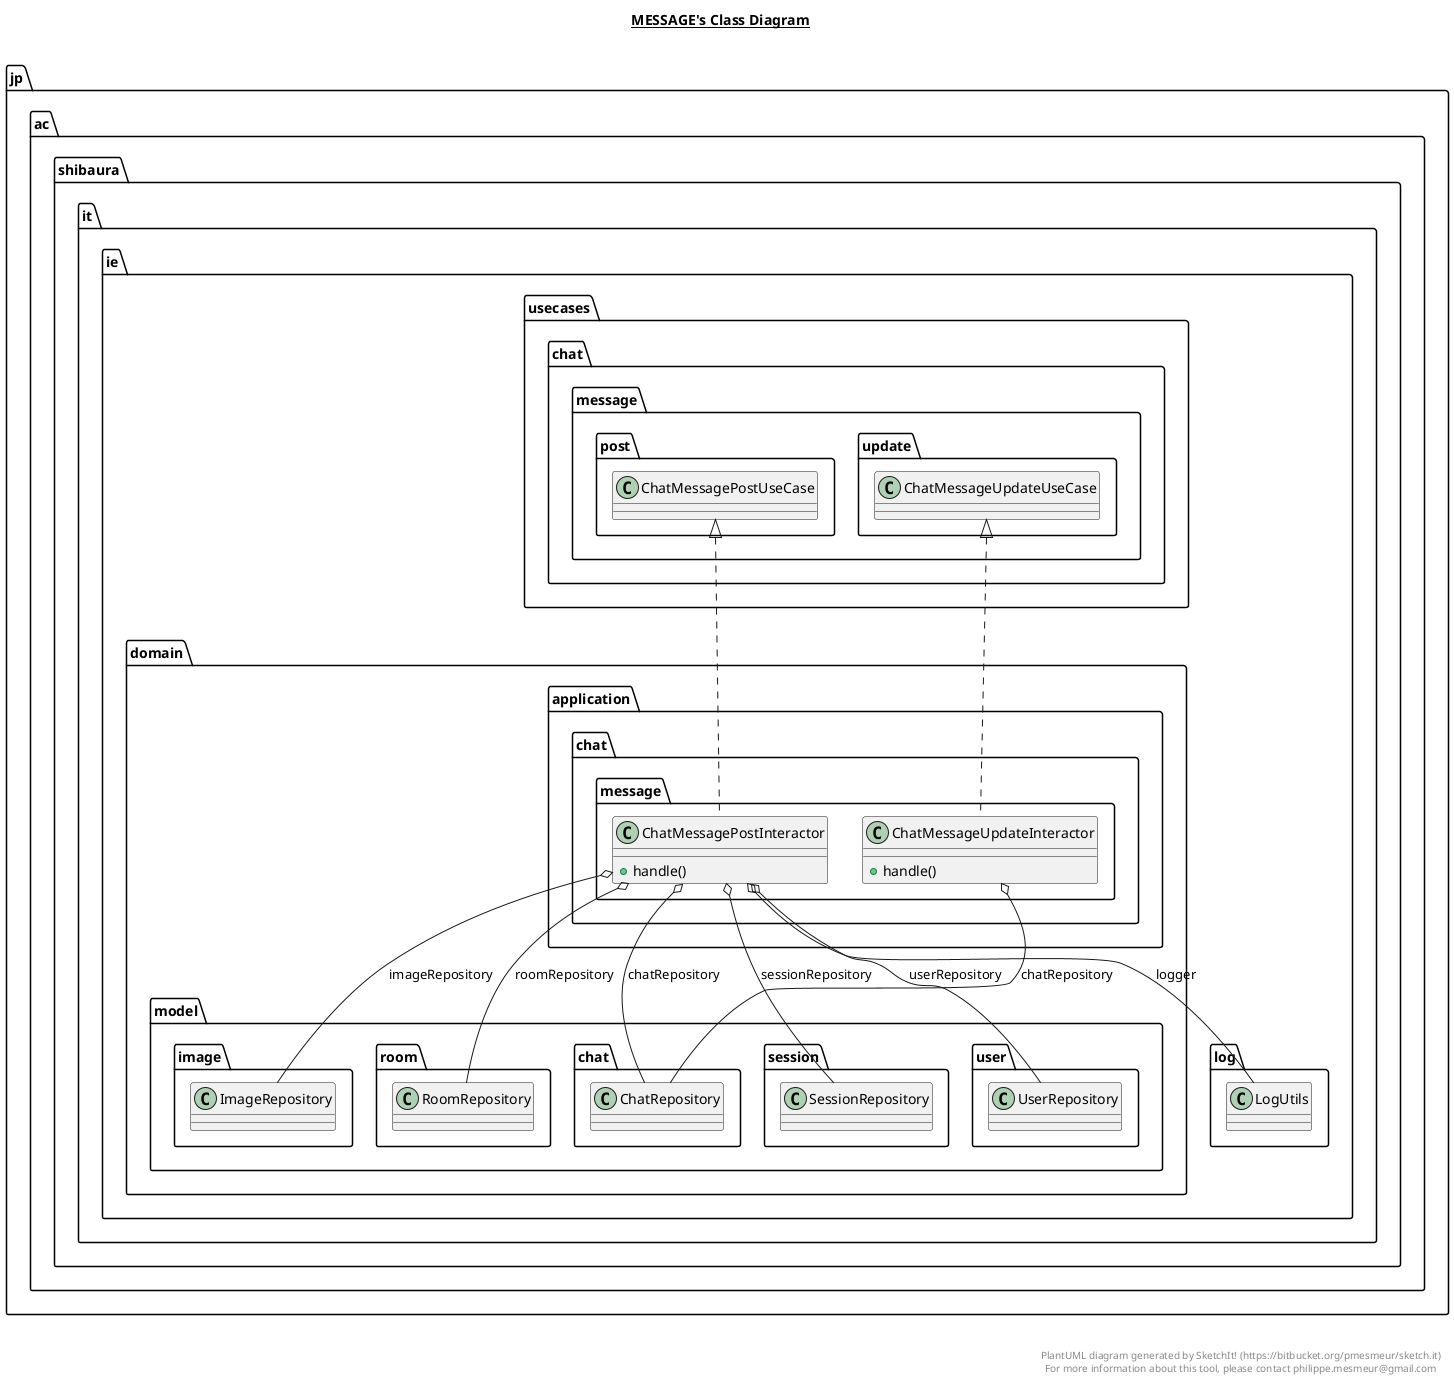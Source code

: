 @startuml

title __MESSAGE's Class Diagram__\n

  namespace jp.ac.shibaura.it.ie {
    namespace domain.application.chat {
      namespace message {
        class jp.ac.shibaura.it.ie.domain.application.chat.message.ChatMessagePostInteractor {
            + handle()
        }
      }
    }
  }
  

  namespace jp.ac.shibaura.it.ie {
    namespace domain.application.chat {
      namespace message {
        class jp.ac.shibaura.it.ie.domain.application.chat.message.ChatMessageUpdateInteractor {
            + handle()
        }
      }
    }
  }
  

  jp.ac.shibaura.it.ie.domain.application.chat.message.ChatMessagePostInteractor .up.|> jp.ac.shibaura.it.ie.usecases.chat.message.post.ChatMessagePostUseCase
  jp.ac.shibaura.it.ie.domain.application.chat.message.ChatMessagePostInteractor o-- jp.ac.shibaura.it.ie.domain.model.chat.ChatRepository : chatRepository
  jp.ac.shibaura.it.ie.domain.application.chat.message.ChatMessagePostInteractor o-- jp.ac.shibaura.it.ie.domain.model.image.ImageRepository : imageRepository
  jp.ac.shibaura.it.ie.domain.application.chat.message.ChatMessagePostInteractor o-- jp.ac.shibaura.it.ie.log.LogUtils : logger
  jp.ac.shibaura.it.ie.domain.application.chat.message.ChatMessagePostInteractor o-- jp.ac.shibaura.it.ie.domain.model.room.RoomRepository : roomRepository
  jp.ac.shibaura.it.ie.domain.application.chat.message.ChatMessagePostInteractor o-- jp.ac.shibaura.it.ie.domain.model.session.SessionRepository : sessionRepository
  jp.ac.shibaura.it.ie.domain.application.chat.message.ChatMessagePostInteractor o-- jp.ac.shibaura.it.ie.domain.model.user.UserRepository : userRepository
  jp.ac.shibaura.it.ie.domain.application.chat.message.ChatMessageUpdateInteractor .up.|> jp.ac.shibaura.it.ie.usecases.chat.message.update.ChatMessageUpdateUseCase
  jp.ac.shibaura.it.ie.domain.application.chat.message.ChatMessageUpdateInteractor o-- jp.ac.shibaura.it.ie.domain.model.chat.ChatRepository : chatRepository


right footer


PlantUML diagram generated by SketchIt! (https://bitbucket.org/pmesmeur/sketch.it)
For more information about this tool, please contact philippe.mesmeur@gmail.com
endfooter

@enduml
